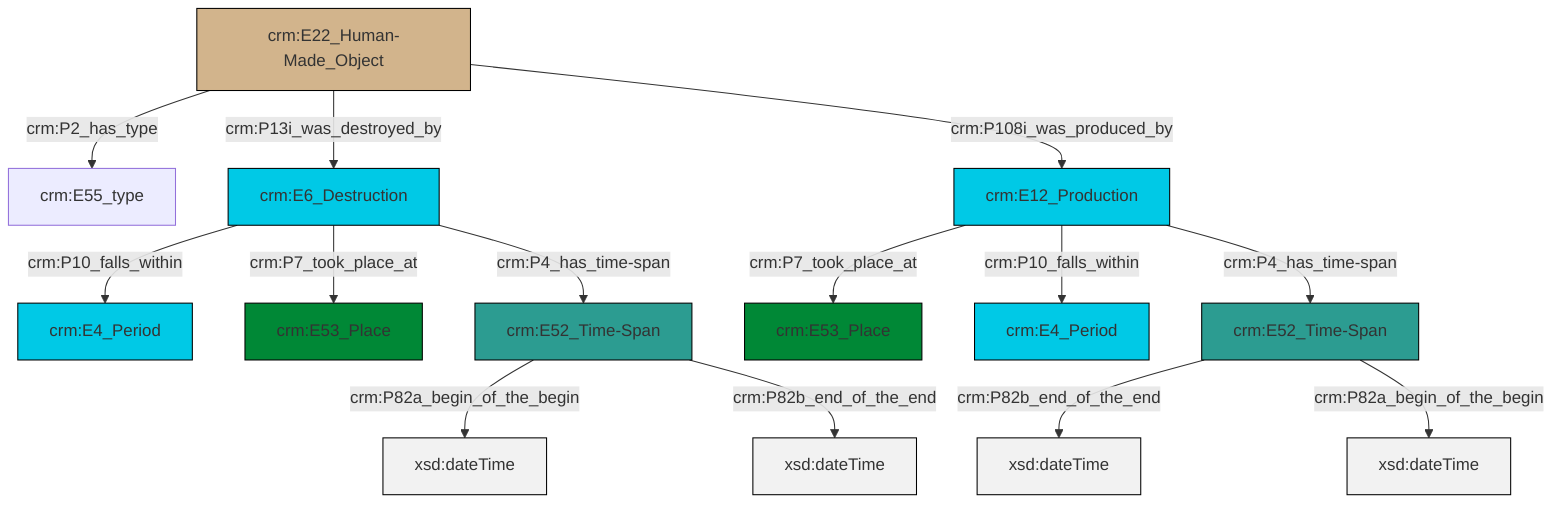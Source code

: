 graph TD
classDef Literal fill:#f2f2f2,stroke:#000000;
classDef CRM_Entity fill:#FFFFFF,stroke:#000000;
classDef Temporal_Entity fill:#00C9E6, stroke:#000000;
classDef Type fill:#E18312, stroke:#000000;
classDef Time-Span fill:#2C9C91, stroke:#000000;
classDef Appellation fill:#FFEB7F, stroke:#000000;
classDef Place fill:#008836, stroke:#000000;
classDef Persistent_Item fill:#B266B2, stroke:#000000;
classDef Conceptual_Object fill:#FFD700, stroke:#000000;
classDef Physical_Thing fill:#D2B48C, stroke:#000000;
classDef Actor fill:#f58aad, stroke:#000000;
classDef PC_Classes fill:#4ce600, stroke:#000000;
classDef Multi fill:#cccccc,stroke:#000000;

0["crm:E22_Human-Made_Object"]:::Physical_Thing -->|crm:P2_has_type| 1["crm:E55_type"]:::Default
0["crm:E22_Human-Made_Object"]:::Physical_Thing -->|crm:P13i_was_destroyed_by| 2["crm:E6_Destruction"]:::Temporal_Entity
9["crm:E52_Time-Span"]:::Time-Span -->|crm:P82b_end_of_the_end| 11[xsd:dateTime]:::Literal
12["crm:E12_Production"]:::Temporal_Entity -->|crm:P7_took_place_at| 7["crm:E53_Place"]:::Place
9["crm:E52_Time-Span"]:::Time-Span -->|crm:P82a_begin_of_the_begin| 13[xsd:dateTime]:::Literal
0["crm:E22_Human-Made_Object"]:::Physical_Thing -->|crm:P108i_was_produced_by| 12["crm:E12_Production"]:::Temporal_Entity
2["crm:E6_Destruction"]:::Temporal_Entity -->|crm:P10_falls_within| 18["crm:E4_Period"]:::Temporal_Entity
12["crm:E12_Production"]:::Temporal_Entity -->|crm:P10_falls_within| 5["crm:E4_Period"]:::Temporal_Entity
16["crm:E52_Time-Span"]:::Time-Span -->|crm:P82a_begin_of_the_begin| 19[xsd:dateTime]:::Literal
2["crm:E6_Destruction"]:::Temporal_Entity -->|crm:P7_took_place_at| 3["crm:E53_Place"]:::Place
12["crm:E12_Production"]:::Temporal_Entity -->|crm:P4_has_time-span| 9["crm:E52_Time-Span"]:::Time-Span
2["crm:E6_Destruction"]:::Temporal_Entity -->|crm:P4_has_time-span| 16["crm:E52_Time-Span"]:::Time-Span
16["crm:E52_Time-Span"]:::Time-Span -->|crm:P82b_end_of_the_end| 23[xsd:dateTime]:::Literal